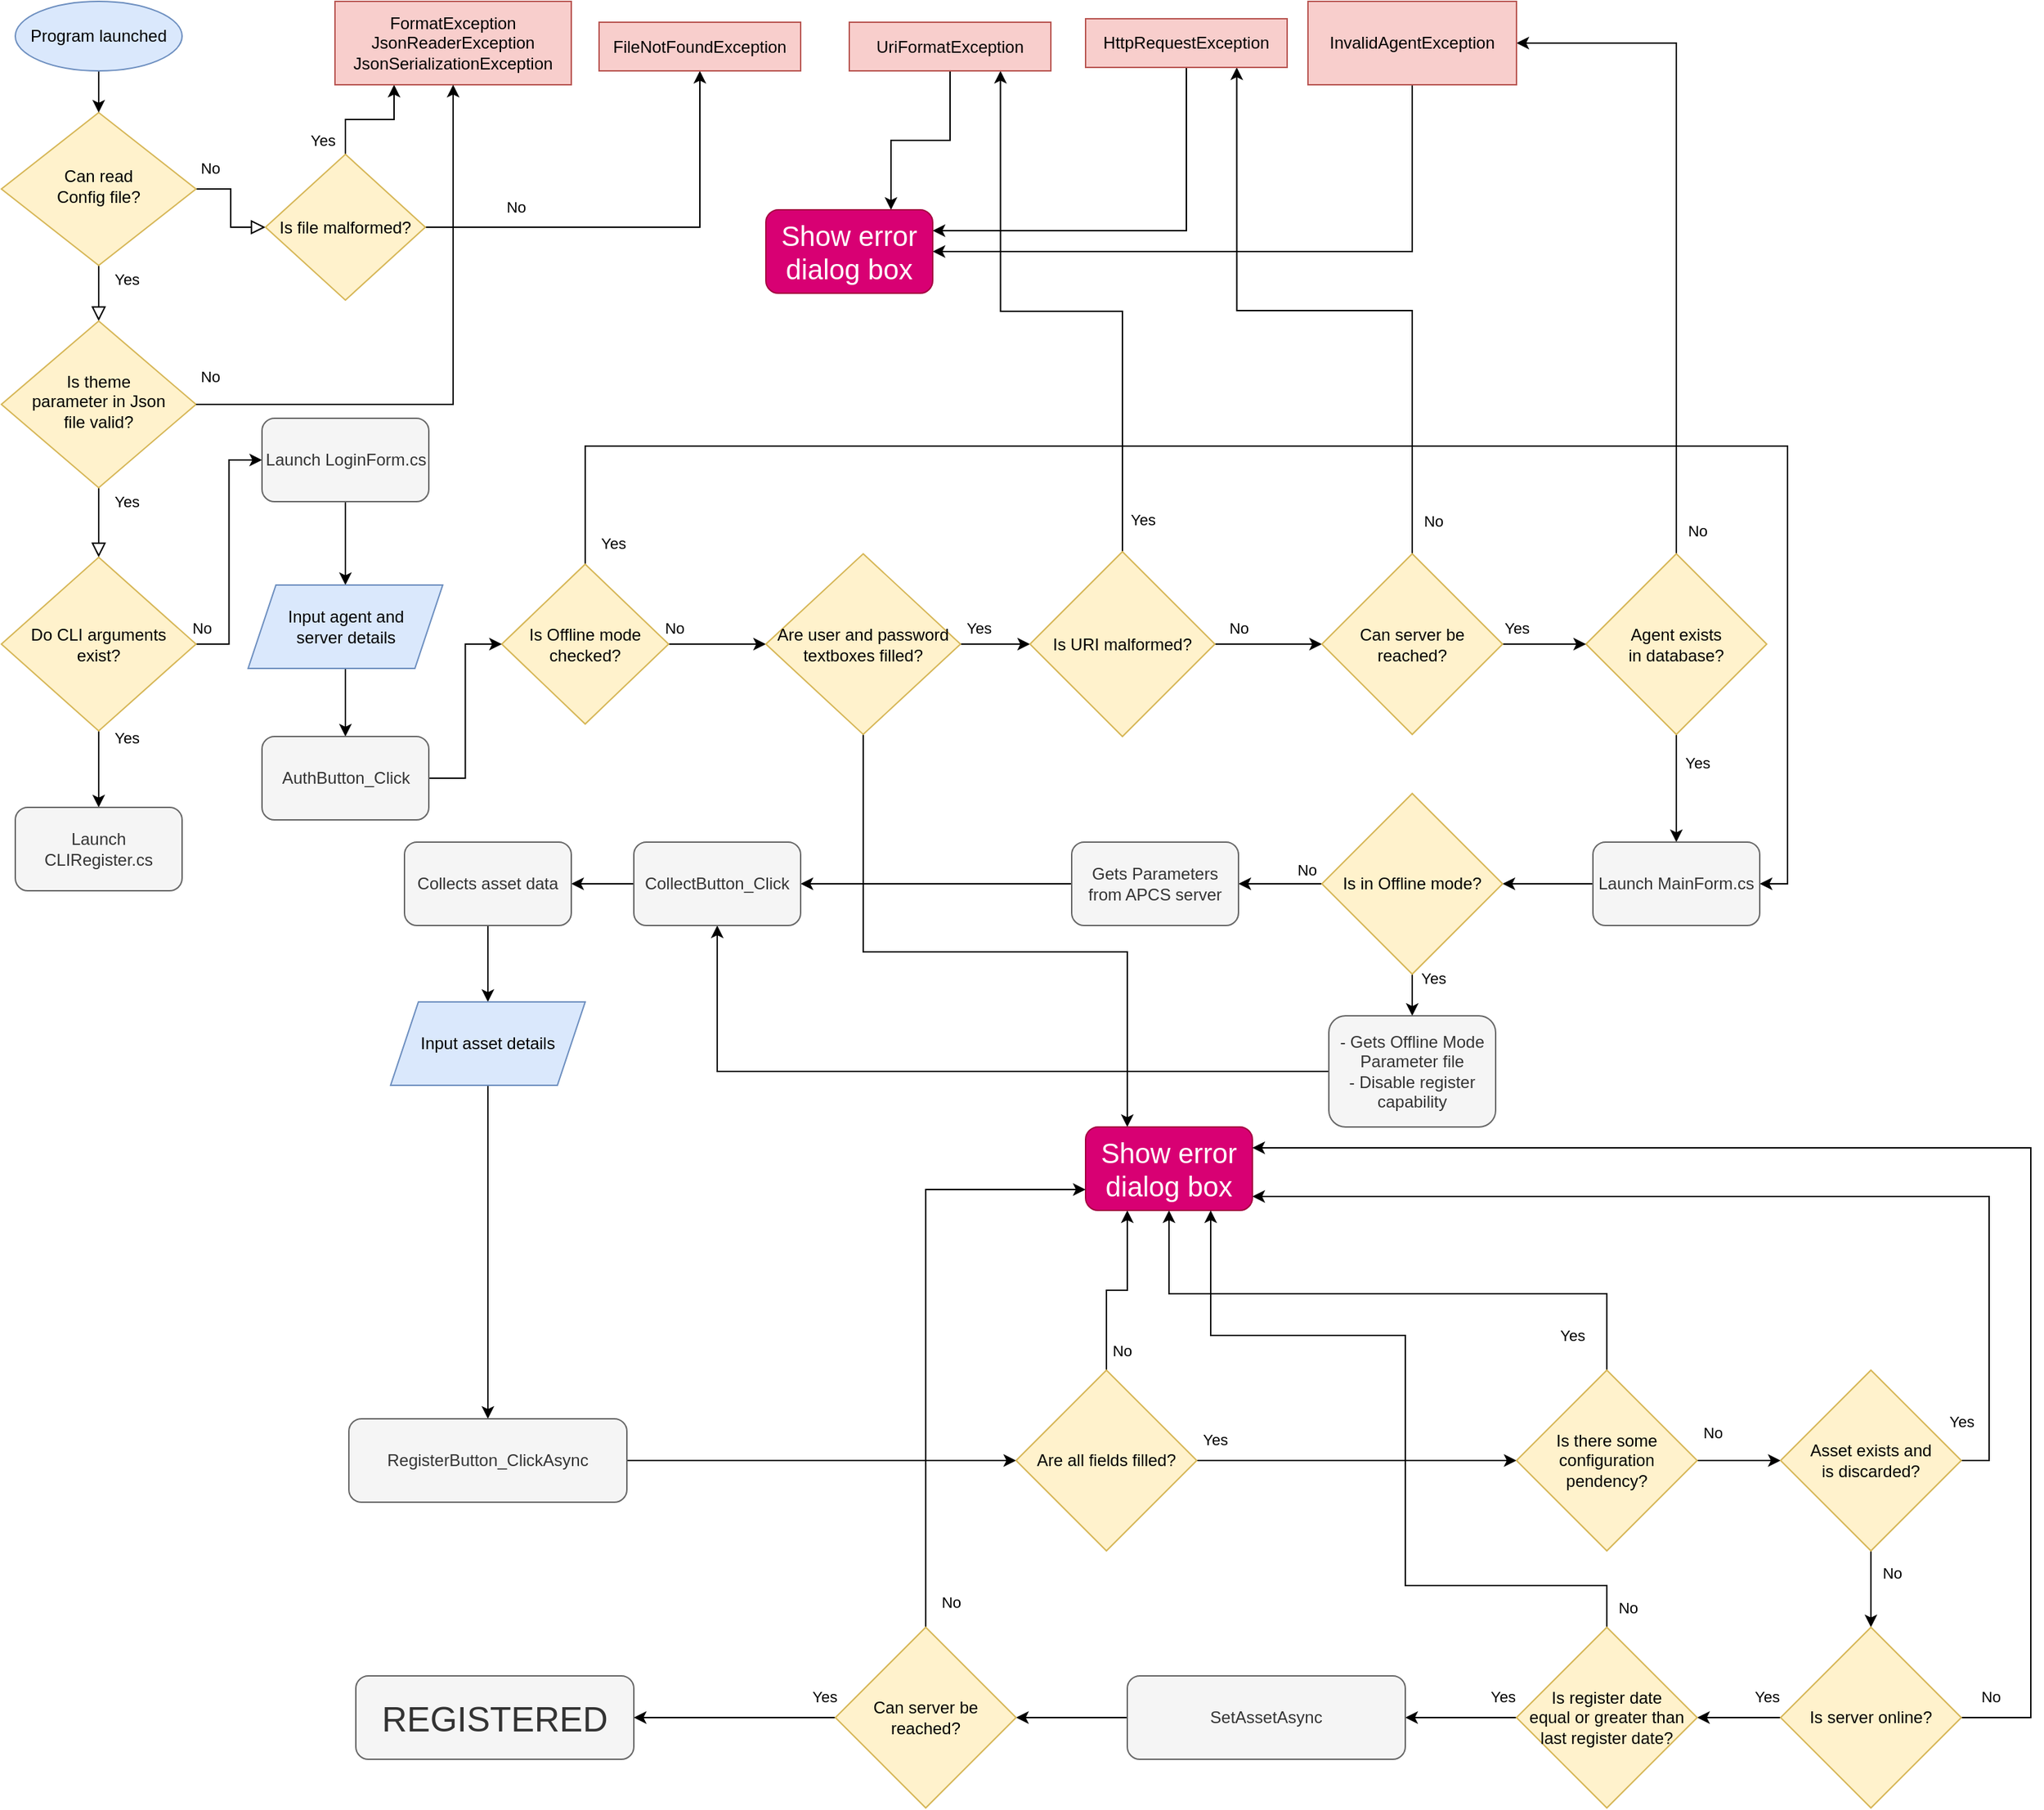 <mxfile version="22.0.8" type="github">
  <diagram id="C5RBs43oDa-KdzZeNtuy" name="Page-1">
    <mxGraphModel dx="1662" dy="931" grid="1" gridSize="10" guides="1" tooltips="1" connect="1" arrows="1" fold="1" page="1" pageScale="1" pageWidth="3300" pageHeight="4681" math="0" shadow="0">
      <root>
        <mxCell id="WIyWlLk6GJQsqaUBKTNV-0" />
        <mxCell id="WIyWlLk6GJQsqaUBKTNV-1" parent="WIyWlLk6GJQsqaUBKTNV-0" />
        <mxCell id="WIyWlLk6GJQsqaUBKTNV-4" value="Yes" style="rounded=0;html=1;jettySize=auto;orthogonalLoop=1;fontSize=11;endArrow=block;endFill=0;endSize=8;strokeWidth=1;shadow=0;labelBackgroundColor=none;edgeStyle=orthogonalEdgeStyle;" parent="WIyWlLk6GJQsqaUBKTNV-1" source="WIyWlLk6GJQsqaUBKTNV-6" target="WIyWlLk6GJQsqaUBKTNV-10" edge="1">
          <mxGeometry x="-0.5" y="20" relative="1" as="geometry">
            <mxPoint as="offset" />
          </mxGeometry>
        </mxCell>
        <mxCell id="WIyWlLk6GJQsqaUBKTNV-5" value="No" style="edgeStyle=orthogonalEdgeStyle;rounded=0;html=1;jettySize=auto;orthogonalLoop=1;fontSize=11;endArrow=block;endFill=0;endSize=8;strokeWidth=1;shadow=0;labelBackgroundColor=none;entryX=0;entryY=0.5;entryDx=0;entryDy=0;" parent="WIyWlLk6GJQsqaUBKTNV-1" source="WIyWlLk6GJQsqaUBKTNV-6" target="MV5Ec6lMB-zT9UXO9T3H-1" edge="1">
          <mxGeometry x="-0.742" y="15" relative="1" as="geometry">
            <mxPoint as="offset" />
            <mxPoint x="310" y="165" as="targetPoint" />
          </mxGeometry>
        </mxCell>
        <mxCell id="WIyWlLk6GJQsqaUBKTNV-6" value="Can read&lt;br&gt;Config file?" style="rhombus;whiteSpace=wrap;html=1;shadow=0;fontFamily=Helvetica;fontSize=12;align=center;strokeWidth=1;spacing=6;spacingTop=-4;fillColor=#fff2cc;strokeColor=#d6b656;" parent="WIyWlLk6GJQsqaUBKTNV-1" vertex="1">
          <mxGeometry x="50" y="90" width="140" height="110" as="geometry" />
        </mxCell>
        <mxCell id="WIyWlLk6GJQsqaUBKTNV-9" value="Yes" style="edgeStyle=orthogonalEdgeStyle;rounded=0;html=1;jettySize=auto;orthogonalLoop=1;fontSize=11;endArrow=block;endFill=0;endSize=8;strokeWidth=1;shadow=0;labelBackgroundColor=none;entryX=0.5;entryY=0;entryDx=0;entryDy=0;" parent="WIyWlLk6GJQsqaUBKTNV-1" source="WIyWlLk6GJQsqaUBKTNV-10" target="BBrvKpnnRB6dyi7Tlnk0-0" edge="1">
          <mxGeometry x="-0.6" y="20" relative="1" as="geometry">
            <mxPoint as="offset" />
            <mxPoint x="120" y="490" as="targetPoint" />
          </mxGeometry>
        </mxCell>
        <mxCell id="WIyWlLk6GJQsqaUBKTNV-10" value="Is theme &lt;br&gt;parameter in Json&lt;br&gt;file valid?" style="rhombus;whiteSpace=wrap;html=1;shadow=0;fontFamily=Helvetica;fontSize=12;align=center;strokeWidth=1;spacing=6;spacingTop=-4;fillColor=#fff2cc;strokeColor=#d6b656;" parent="WIyWlLk6GJQsqaUBKTNV-1" vertex="1">
          <mxGeometry x="50" y="240" width="140" height="120" as="geometry" />
        </mxCell>
        <mxCell id="MV5Ec6lMB-zT9UXO9T3H-6" value="" style="edgeStyle=orthogonalEdgeStyle;rounded=0;orthogonalLoop=1;jettySize=auto;html=1;" parent="WIyWlLk6GJQsqaUBKTNV-1" source="MV5Ec6lMB-zT9UXO9T3H-1" target="MV5Ec6lMB-zT9UXO9T3H-5" edge="1">
          <mxGeometry relative="1" as="geometry" />
        </mxCell>
        <mxCell id="MV5Ec6lMB-zT9UXO9T3H-7" value="No" style="edgeLabel;html=1;align=center;verticalAlign=middle;resizable=0;points=[];" parent="MV5Ec6lMB-zT9UXO9T3H-6" vertex="1" connectable="0">
          <mxGeometry x="-0.167" relative="1" as="geometry">
            <mxPoint x="-64" y="-15" as="offset" />
          </mxGeometry>
        </mxCell>
        <mxCell id="BBrvKpnnRB6dyi7Tlnk0-15" style="edgeStyle=orthogonalEdgeStyle;rounded=0;orthogonalLoop=1;jettySize=auto;html=1;entryX=0.25;entryY=1;entryDx=0;entryDy=0;" edge="1" parent="WIyWlLk6GJQsqaUBKTNV-1" source="MV5Ec6lMB-zT9UXO9T3H-1" target="MV5Ec6lMB-zT9UXO9T3H-2">
          <mxGeometry relative="1" as="geometry" />
        </mxCell>
        <mxCell id="BBrvKpnnRB6dyi7Tlnk0-16" value="Yes" style="edgeLabel;html=1;align=center;verticalAlign=middle;resizable=0;points=[];" vertex="1" connectable="0" parent="BBrvKpnnRB6dyi7Tlnk0-15">
          <mxGeometry x="-0.027" y="3" relative="1" as="geometry">
            <mxPoint x="-33" y="18" as="offset" />
          </mxGeometry>
        </mxCell>
        <mxCell id="MV5Ec6lMB-zT9UXO9T3H-1" value="Is file malformed?" style="rhombus;whiteSpace=wrap;html=1;fillColor=#fff2cc;strokeColor=#d6b656;" parent="WIyWlLk6GJQsqaUBKTNV-1" vertex="1">
          <mxGeometry x="240" y="120" width="115" height="105" as="geometry" />
        </mxCell>
        <mxCell id="MV5Ec6lMB-zT9UXO9T3H-2" value="FormatException JsonReaderException&lt;br&gt;JsonSerializationException" style="whiteSpace=wrap;html=1;fillColor=#f8cecc;strokeColor=#b85450;" parent="WIyWlLk6GJQsqaUBKTNV-1" vertex="1">
          <mxGeometry x="290" y="10" width="170" height="60" as="geometry" />
        </mxCell>
        <mxCell id="MV5Ec6lMB-zT9UXO9T3H-5" value="FileNotFoundException" style="whiteSpace=wrap;html=1;fillColor=#f8cecc;strokeColor=#b85450;" parent="WIyWlLk6GJQsqaUBKTNV-1" vertex="1">
          <mxGeometry x="480" y="25" width="145" height="35" as="geometry" />
        </mxCell>
        <mxCell id="BBrvKpnnRB6dyi7Tlnk0-3" value="" style="edgeStyle=orthogonalEdgeStyle;rounded=0;orthogonalLoop=1;jettySize=auto;html=1;entryX=0;entryY=0.5;entryDx=0;entryDy=0;" edge="1" parent="WIyWlLk6GJQsqaUBKTNV-1" source="BBrvKpnnRB6dyi7Tlnk0-0" target="BBrvKpnnRB6dyi7Tlnk0-5">
          <mxGeometry relative="1" as="geometry">
            <mxPoint x="334" y="552.5" as="targetPoint" />
          </mxGeometry>
        </mxCell>
        <mxCell id="BBrvKpnnRB6dyi7Tlnk0-4" value="No" style="edgeLabel;html=1;align=center;verticalAlign=middle;resizable=0;points=[];" vertex="1" connectable="0" parent="BBrvKpnnRB6dyi7Tlnk0-3">
          <mxGeometry y="3" relative="1" as="geometry">
            <mxPoint x="-17" y="54" as="offset" />
          </mxGeometry>
        </mxCell>
        <mxCell id="BBrvKpnnRB6dyi7Tlnk0-8" value="" style="edgeStyle=orthogonalEdgeStyle;rounded=0;orthogonalLoop=1;jettySize=auto;html=1;" edge="1" parent="WIyWlLk6GJQsqaUBKTNV-1" source="BBrvKpnnRB6dyi7Tlnk0-0" target="BBrvKpnnRB6dyi7Tlnk0-7">
          <mxGeometry relative="1" as="geometry" />
        </mxCell>
        <mxCell id="BBrvKpnnRB6dyi7Tlnk0-9" value="Yes" style="edgeLabel;html=1;align=center;verticalAlign=middle;resizable=0;points=[];" vertex="1" connectable="0" parent="BBrvKpnnRB6dyi7Tlnk0-8">
          <mxGeometry x="-0.058" y="2" relative="1" as="geometry">
            <mxPoint x="18" y="-21" as="offset" />
          </mxGeometry>
        </mxCell>
        <mxCell id="BBrvKpnnRB6dyi7Tlnk0-0" value="Do CLI arguments&lt;br&gt;exist?" style="rhombus;whiteSpace=wrap;html=1;fillColor=#fff2cc;strokeColor=#d6b656;" vertex="1" parent="WIyWlLk6GJQsqaUBKTNV-1">
          <mxGeometry x="50" y="410" width="140" height="125" as="geometry" />
        </mxCell>
        <mxCell id="BBrvKpnnRB6dyi7Tlnk0-126" style="edgeStyle=orthogonalEdgeStyle;rounded=0;orthogonalLoop=1;jettySize=auto;html=1;exitX=0.5;exitY=1;exitDx=0;exitDy=0;entryX=0.5;entryY=0;entryDx=0;entryDy=0;" edge="1" parent="WIyWlLk6GJQsqaUBKTNV-1" source="BBrvKpnnRB6dyi7Tlnk0-5" target="BBrvKpnnRB6dyi7Tlnk0-115">
          <mxGeometry relative="1" as="geometry" />
        </mxCell>
        <mxCell id="BBrvKpnnRB6dyi7Tlnk0-5" value="Launch LoginForm.cs" style="rounded=1;whiteSpace=wrap;html=1;fillColor=#f5f5f5;fontColor=#333333;strokeColor=#666666;" vertex="1" parent="WIyWlLk6GJQsqaUBKTNV-1">
          <mxGeometry x="237.5" y="310" width="120" height="60" as="geometry" />
        </mxCell>
        <mxCell id="BBrvKpnnRB6dyi7Tlnk0-6" style="edgeStyle=orthogonalEdgeStyle;rounded=0;orthogonalLoop=1;jettySize=auto;html=1;entryX=0.5;entryY=1;entryDx=0;entryDy=0;" edge="1" parent="WIyWlLk6GJQsqaUBKTNV-1" source="WIyWlLk6GJQsqaUBKTNV-10" target="MV5Ec6lMB-zT9UXO9T3H-2">
          <mxGeometry relative="1" as="geometry">
            <mxPoint x="460" y="130" as="targetPoint" />
          </mxGeometry>
        </mxCell>
        <mxCell id="BBrvKpnnRB6dyi7Tlnk0-17" value="No" style="edgeLabel;html=1;align=center;verticalAlign=middle;resizable=0;points=[];rotation=0;" vertex="1" connectable="0" parent="BBrvKpnnRB6dyi7Tlnk0-6">
          <mxGeometry x="-0.489" y="-1" relative="1" as="geometry">
            <mxPoint x="-96" y="-21" as="offset" />
          </mxGeometry>
        </mxCell>
        <mxCell id="BBrvKpnnRB6dyi7Tlnk0-7" value="Launch CLIRegister.cs" style="rounded=1;whiteSpace=wrap;html=1;fillColor=#f5f5f5;fontColor=#333333;strokeColor=#666666;" vertex="1" parent="WIyWlLk6GJQsqaUBKTNV-1">
          <mxGeometry x="60" y="590" width="120" height="60" as="geometry" />
        </mxCell>
        <mxCell id="BBrvKpnnRB6dyi7Tlnk0-24" value="" style="edgeStyle=orthogonalEdgeStyle;rounded=0;orthogonalLoop=1;jettySize=auto;html=1;" edge="1" parent="WIyWlLk6GJQsqaUBKTNV-1" source="BBrvKpnnRB6dyi7Tlnk0-12" target="BBrvKpnnRB6dyi7Tlnk0-23">
          <mxGeometry relative="1" as="geometry" />
        </mxCell>
        <mxCell id="BBrvKpnnRB6dyi7Tlnk0-25" value="No" style="edgeLabel;html=1;align=center;verticalAlign=middle;resizable=0;points=[];" vertex="1" connectable="0" parent="BBrvKpnnRB6dyi7Tlnk0-24">
          <mxGeometry x="-0.1" y="3" relative="1" as="geometry">
            <mxPoint x="-28" y="-9" as="offset" />
          </mxGeometry>
        </mxCell>
        <mxCell id="BBrvKpnnRB6dyi7Tlnk0-113" style="edgeStyle=orthogonalEdgeStyle;rounded=0;orthogonalLoop=1;jettySize=auto;html=1;exitX=0.5;exitY=0;exitDx=0;exitDy=0;entryX=1;entryY=0.5;entryDx=0;entryDy=0;" edge="1" parent="WIyWlLk6GJQsqaUBKTNV-1" source="BBrvKpnnRB6dyi7Tlnk0-12" target="BBrvKpnnRB6dyi7Tlnk0-57">
          <mxGeometry relative="1" as="geometry">
            <Array as="points">
              <mxPoint x="470" y="330" />
              <mxPoint x="1335" y="330" />
              <mxPoint x="1335" y="645" />
            </Array>
          </mxGeometry>
        </mxCell>
        <mxCell id="BBrvKpnnRB6dyi7Tlnk0-114" value="Yes" style="edgeLabel;html=1;align=center;verticalAlign=middle;resizable=0;points=[];" vertex="1" connectable="0" parent="BBrvKpnnRB6dyi7Tlnk0-113">
          <mxGeometry x="-0.937" relative="1" as="geometry">
            <mxPoint x="20" y="25" as="offset" />
          </mxGeometry>
        </mxCell>
        <mxCell id="BBrvKpnnRB6dyi7Tlnk0-12" value="Is Offline mode&lt;br&gt;checked?" style="rhombus;whiteSpace=wrap;html=1;fillColor=#fff2cc;strokeColor=#d6b656;" vertex="1" parent="WIyWlLk6GJQsqaUBKTNV-1">
          <mxGeometry x="410" y="415" width="120" height="115" as="geometry" />
        </mxCell>
        <mxCell id="BBrvKpnnRB6dyi7Tlnk0-31" value="" style="edgeStyle=orthogonalEdgeStyle;rounded=0;orthogonalLoop=1;jettySize=auto;html=1;entryX=0;entryY=0.5;entryDx=0;entryDy=0;" edge="1" parent="WIyWlLk6GJQsqaUBKTNV-1" source="BBrvKpnnRB6dyi7Tlnk0-23" target="BBrvKpnnRB6dyi7Tlnk0-45">
          <mxGeometry relative="1" as="geometry">
            <mxPoint x="810" y="472.5" as="targetPoint" />
          </mxGeometry>
        </mxCell>
        <mxCell id="BBrvKpnnRB6dyi7Tlnk0-55" value="Yes" style="edgeLabel;html=1;align=center;verticalAlign=middle;resizable=0;points=[];" vertex="1" connectable="0" parent="BBrvKpnnRB6dyi7Tlnk0-31">
          <mxGeometry x="-0.48" y="2" relative="1" as="geometry">
            <mxPoint y="-10" as="offset" />
          </mxGeometry>
        </mxCell>
        <mxCell id="BBrvKpnnRB6dyi7Tlnk0-110" style="edgeStyle=orthogonalEdgeStyle;rounded=0;orthogonalLoop=1;jettySize=auto;html=1;exitX=0.5;exitY=1;exitDx=0;exitDy=0;entryX=0.25;entryY=0;entryDx=0;entryDy=0;" edge="1" parent="WIyWlLk6GJQsqaUBKTNV-1" source="BBrvKpnnRB6dyi7Tlnk0-23" target="BBrvKpnnRB6dyi7Tlnk0-100">
          <mxGeometry relative="1" as="geometry">
            <Array as="points">
              <mxPoint x="670" y="694" />
              <mxPoint x="860" y="694" />
            </Array>
          </mxGeometry>
        </mxCell>
        <mxCell id="BBrvKpnnRB6dyi7Tlnk0-23" value="Are user and password&lt;br&gt;textboxes filled?" style="rhombus;whiteSpace=wrap;html=1;fillColor=#fff2cc;strokeColor=#d6b656;" vertex="1" parent="WIyWlLk6GJQsqaUBKTNV-1">
          <mxGeometry x="600" y="407.5" width="140" height="130" as="geometry" />
        </mxCell>
        <mxCell id="BBrvKpnnRB6dyi7Tlnk0-38" style="edgeStyle=orthogonalEdgeStyle;rounded=0;orthogonalLoop=1;jettySize=auto;html=1;entryX=0;entryY=0.5;entryDx=0;entryDy=0;exitX=1;exitY=0.5;exitDx=0;exitDy=0;" edge="1" parent="WIyWlLk6GJQsqaUBKTNV-1" source="BBrvKpnnRB6dyi7Tlnk0-45" target="BBrvKpnnRB6dyi7Tlnk0-37">
          <mxGeometry relative="1" as="geometry">
            <mxPoint x="930" y="472.5" as="sourcePoint" />
          </mxGeometry>
        </mxCell>
        <mxCell id="BBrvKpnnRB6dyi7Tlnk0-54" value="No" style="edgeLabel;html=1;align=center;verticalAlign=middle;resizable=0;points=[];" vertex="1" connectable="0" parent="BBrvKpnnRB6dyi7Tlnk0-38">
          <mxGeometry x="-0.558" y="-1" relative="1" as="geometry">
            <mxPoint y="-13" as="offset" />
          </mxGeometry>
        </mxCell>
        <mxCell id="BBrvKpnnRB6dyi7Tlnk0-47" style="edgeStyle=orthogonalEdgeStyle;rounded=0;orthogonalLoop=1;jettySize=auto;html=1;exitX=0.5;exitY=0;exitDx=0;exitDy=0;entryX=1;entryY=0.5;entryDx=0;entryDy=0;" edge="1" parent="WIyWlLk6GJQsqaUBKTNV-1" source="BBrvKpnnRB6dyi7Tlnk0-32" target="BBrvKpnnRB6dyi7Tlnk0-34">
          <mxGeometry relative="1" as="geometry" />
        </mxCell>
        <mxCell id="BBrvKpnnRB6dyi7Tlnk0-48" value="No" style="edgeLabel;html=1;align=center;verticalAlign=middle;resizable=0;points=[];" vertex="1" connectable="0" parent="BBrvKpnnRB6dyi7Tlnk0-47">
          <mxGeometry x="-0.886" y="-1" relative="1" as="geometry">
            <mxPoint x="14" y="11" as="offset" />
          </mxGeometry>
        </mxCell>
        <mxCell id="BBrvKpnnRB6dyi7Tlnk0-58" value="" style="edgeStyle=orthogonalEdgeStyle;rounded=0;orthogonalLoop=1;jettySize=auto;html=1;" edge="1" parent="WIyWlLk6GJQsqaUBKTNV-1" source="BBrvKpnnRB6dyi7Tlnk0-32" target="BBrvKpnnRB6dyi7Tlnk0-57">
          <mxGeometry relative="1" as="geometry" />
        </mxCell>
        <mxCell id="BBrvKpnnRB6dyi7Tlnk0-75" value="Yes" style="edgeLabel;html=1;align=center;verticalAlign=middle;resizable=0;points=[];" vertex="1" connectable="0" parent="BBrvKpnnRB6dyi7Tlnk0-58">
          <mxGeometry x="-0.472" y="1" relative="1" as="geometry">
            <mxPoint x="14" as="offset" />
          </mxGeometry>
        </mxCell>
        <mxCell id="BBrvKpnnRB6dyi7Tlnk0-32" value="Agent exists&lt;br&gt;in database?" style="rhombus;whiteSpace=wrap;html=1;fillColor=#fff2cc;strokeColor=#d6b656;" vertex="1" parent="WIyWlLk6GJQsqaUBKTNV-1">
          <mxGeometry x="1190" y="407.5" width="130" height="130" as="geometry" />
        </mxCell>
        <mxCell id="BBrvKpnnRB6dyi7Tlnk0-132" style="edgeStyle=orthogonalEdgeStyle;rounded=0;orthogonalLoop=1;jettySize=auto;html=1;entryX=1;entryY=0.5;entryDx=0;entryDy=0;" edge="1" parent="WIyWlLk6GJQsqaUBKTNV-1" source="BBrvKpnnRB6dyi7Tlnk0-34" target="BBrvKpnnRB6dyi7Tlnk0-131">
          <mxGeometry relative="1" as="geometry">
            <Array as="points">
              <mxPoint x="1065" y="190" />
            </Array>
          </mxGeometry>
        </mxCell>
        <mxCell id="BBrvKpnnRB6dyi7Tlnk0-34" value="InvalidAgentException" style="whiteSpace=wrap;html=1;fillColor=#f8cecc;strokeColor=#b85450;" vertex="1" parent="WIyWlLk6GJQsqaUBKTNV-1">
          <mxGeometry x="990" y="10" width="150" height="60" as="geometry" />
        </mxCell>
        <mxCell id="BBrvKpnnRB6dyi7Tlnk0-39" style="edgeStyle=orthogonalEdgeStyle;rounded=0;orthogonalLoop=1;jettySize=auto;html=1;exitX=1;exitY=0.5;exitDx=0;exitDy=0;entryX=0;entryY=0.5;entryDx=0;entryDy=0;" edge="1" parent="WIyWlLk6GJQsqaUBKTNV-1" source="BBrvKpnnRB6dyi7Tlnk0-37" target="BBrvKpnnRB6dyi7Tlnk0-32">
          <mxGeometry relative="1" as="geometry" />
        </mxCell>
        <mxCell id="BBrvKpnnRB6dyi7Tlnk0-40" value="Yes" style="edgeLabel;html=1;align=center;verticalAlign=middle;resizable=0;points=[];" vertex="1" connectable="0" parent="BBrvKpnnRB6dyi7Tlnk0-39">
          <mxGeometry x="-0.06" y="1" relative="1" as="geometry">
            <mxPoint x="-18" y="-11" as="offset" />
          </mxGeometry>
        </mxCell>
        <mxCell id="BBrvKpnnRB6dyi7Tlnk0-49" style="edgeStyle=orthogonalEdgeStyle;rounded=0;orthogonalLoop=1;jettySize=auto;html=1;exitX=0.5;exitY=0;exitDx=0;exitDy=0;entryX=0.75;entryY=1;entryDx=0;entryDy=0;" edge="1" parent="WIyWlLk6GJQsqaUBKTNV-1" source="BBrvKpnnRB6dyi7Tlnk0-37" target="BBrvKpnnRB6dyi7Tlnk0-41">
          <mxGeometry relative="1" as="geometry" />
        </mxCell>
        <mxCell id="BBrvKpnnRB6dyi7Tlnk0-50" value="No" style="edgeLabel;html=1;align=center;verticalAlign=middle;resizable=0;points=[];" vertex="1" connectable="0" parent="BBrvKpnnRB6dyi7Tlnk0-49">
          <mxGeometry x="-0.897" relative="1" as="geometry">
            <mxPoint x="15" y="1" as="offset" />
          </mxGeometry>
        </mxCell>
        <mxCell id="BBrvKpnnRB6dyi7Tlnk0-37" value="Can server be&lt;br&gt;reached?" style="rhombus;whiteSpace=wrap;html=1;fillColor=#fff2cc;strokeColor=#d6b656;" vertex="1" parent="WIyWlLk6GJQsqaUBKTNV-1">
          <mxGeometry x="1000" y="407.5" width="130" height="130" as="geometry" />
        </mxCell>
        <mxCell id="BBrvKpnnRB6dyi7Tlnk0-134" style="edgeStyle=orthogonalEdgeStyle;rounded=0;orthogonalLoop=1;jettySize=auto;html=1;exitX=0.5;exitY=1;exitDx=0;exitDy=0;entryX=1;entryY=0.25;entryDx=0;entryDy=0;" edge="1" parent="WIyWlLk6GJQsqaUBKTNV-1" source="BBrvKpnnRB6dyi7Tlnk0-41" target="BBrvKpnnRB6dyi7Tlnk0-131">
          <mxGeometry relative="1" as="geometry" />
        </mxCell>
        <mxCell id="BBrvKpnnRB6dyi7Tlnk0-41" value="HttpRequestException" style="whiteSpace=wrap;html=1;fillColor=#f8cecc;strokeColor=#b85450;" vertex="1" parent="WIyWlLk6GJQsqaUBKTNV-1">
          <mxGeometry x="830" y="22.5" width="145" height="35" as="geometry" />
        </mxCell>
        <mxCell id="BBrvKpnnRB6dyi7Tlnk0-52" style="edgeStyle=orthogonalEdgeStyle;rounded=0;orthogonalLoop=1;jettySize=auto;html=1;entryX=0.75;entryY=1;entryDx=0;entryDy=0;" edge="1" parent="WIyWlLk6GJQsqaUBKTNV-1" source="BBrvKpnnRB6dyi7Tlnk0-45" target="BBrvKpnnRB6dyi7Tlnk0-51">
          <mxGeometry relative="1" as="geometry" />
        </mxCell>
        <mxCell id="BBrvKpnnRB6dyi7Tlnk0-53" value="Yes" style="edgeLabel;html=1;align=center;verticalAlign=middle;resizable=0;points=[];" vertex="1" connectable="0" parent="BBrvKpnnRB6dyi7Tlnk0-52">
          <mxGeometry x="-0.894" y="1" relative="1" as="geometry">
            <mxPoint x="15" as="offset" />
          </mxGeometry>
        </mxCell>
        <mxCell id="BBrvKpnnRB6dyi7Tlnk0-45" value="Is URI malformed?" style="rhombus;whiteSpace=wrap;html=1;fillColor=#fff2cc;strokeColor=#d6b656;" vertex="1" parent="WIyWlLk6GJQsqaUBKTNV-1">
          <mxGeometry x="790" y="406" width="133" height="133" as="geometry" />
        </mxCell>
        <mxCell id="BBrvKpnnRB6dyi7Tlnk0-133" style="edgeStyle=orthogonalEdgeStyle;rounded=0;orthogonalLoop=1;jettySize=auto;html=1;exitX=0.5;exitY=1;exitDx=0;exitDy=0;entryX=0.75;entryY=0;entryDx=0;entryDy=0;" edge="1" parent="WIyWlLk6GJQsqaUBKTNV-1" source="BBrvKpnnRB6dyi7Tlnk0-51" target="BBrvKpnnRB6dyi7Tlnk0-131">
          <mxGeometry relative="1" as="geometry" />
        </mxCell>
        <mxCell id="BBrvKpnnRB6dyi7Tlnk0-51" value="UriFormatException" style="whiteSpace=wrap;html=1;fillColor=#f8cecc;strokeColor=#b85450;" vertex="1" parent="WIyWlLk6GJQsqaUBKTNV-1">
          <mxGeometry x="660" y="25" width="145" height="35" as="geometry" />
        </mxCell>
        <mxCell id="BBrvKpnnRB6dyi7Tlnk0-60" style="edgeStyle=orthogonalEdgeStyle;rounded=0;orthogonalLoop=1;jettySize=auto;html=1;exitX=0;exitY=0.5;exitDx=0;exitDy=0;" edge="1" parent="WIyWlLk6GJQsqaUBKTNV-1" source="BBrvKpnnRB6dyi7Tlnk0-57" target="BBrvKpnnRB6dyi7Tlnk0-59">
          <mxGeometry relative="1" as="geometry" />
        </mxCell>
        <mxCell id="BBrvKpnnRB6dyi7Tlnk0-57" value="Launch MainForm.cs" style="rounded=1;whiteSpace=wrap;html=1;fillColor=#f5f5f5;strokeColor=#666666;fontColor=#333333;" vertex="1" parent="WIyWlLk6GJQsqaUBKTNV-1">
          <mxGeometry x="1195" y="615" width="120" height="60" as="geometry" />
        </mxCell>
        <mxCell id="BBrvKpnnRB6dyi7Tlnk0-62" value="" style="edgeStyle=orthogonalEdgeStyle;rounded=0;orthogonalLoop=1;jettySize=auto;html=1;" edge="1" parent="WIyWlLk6GJQsqaUBKTNV-1" source="BBrvKpnnRB6dyi7Tlnk0-59" target="BBrvKpnnRB6dyi7Tlnk0-61">
          <mxGeometry relative="1" as="geometry" />
        </mxCell>
        <mxCell id="BBrvKpnnRB6dyi7Tlnk0-63" value="Yes" style="edgeLabel;html=1;align=center;verticalAlign=middle;resizable=0;points=[];" vertex="1" connectable="0" parent="BBrvKpnnRB6dyi7Tlnk0-62">
          <mxGeometry x="-0.617" y="-1" relative="1" as="geometry">
            <mxPoint x="16" y="-7" as="offset" />
          </mxGeometry>
        </mxCell>
        <mxCell id="BBrvKpnnRB6dyi7Tlnk0-65" value="" style="edgeStyle=orthogonalEdgeStyle;rounded=0;orthogonalLoop=1;jettySize=auto;html=1;entryX=1;entryY=0.5;entryDx=0;entryDy=0;" edge="1" parent="WIyWlLk6GJQsqaUBKTNV-1" source="BBrvKpnnRB6dyi7Tlnk0-59" target="BBrvKpnnRB6dyi7Tlnk0-67">
          <mxGeometry relative="1" as="geometry">
            <mxPoint x="920" y="630" as="targetPoint" />
          </mxGeometry>
        </mxCell>
        <mxCell id="BBrvKpnnRB6dyi7Tlnk0-66" value="No" style="edgeLabel;html=1;align=center;verticalAlign=middle;resizable=0;points=[];" vertex="1" connectable="0" parent="BBrvKpnnRB6dyi7Tlnk0-65">
          <mxGeometry x="-0.075" relative="1" as="geometry">
            <mxPoint x="17" y="-10" as="offset" />
          </mxGeometry>
        </mxCell>
        <mxCell id="BBrvKpnnRB6dyi7Tlnk0-59" value="Is in Offline mode?" style="rhombus;whiteSpace=wrap;html=1;fillColor=#fff2cc;strokeColor=#d6b656;" vertex="1" parent="WIyWlLk6GJQsqaUBKTNV-1">
          <mxGeometry x="1000" y="580" width="130" height="130" as="geometry" />
        </mxCell>
        <mxCell id="BBrvKpnnRB6dyi7Tlnk0-78" style="edgeStyle=orthogonalEdgeStyle;rounded=0;orthogonalLoop=1;jettySize=auto;html=1;entryX=0.5;entryY=1;entryDx=0;entryDy=0;" edge="1" parent="WIyWlLk6GJQsqaUBKTNV-1" source="BBrvKpnnRB6dyi7Tlnk0-61" target="BBrvKpnnRB6dyi7Tlnk0-71">
          <mxGeometry relative="1" as="geometry" />
        </mxCell>
        <mxCell id="BBrvKpnnRB6dyi7Tlnk0-61" value="- Gets Offline Mode&lt;br&gt;Parameter file&lt;br&gt;- Disable register capability" style="rounded=1;whiteSpace=wrap;html=1;fillColor=#f5f5f5;strokeColor=#666666;fontColor=#333333;" vertex="1" parent="WIyWlLk6GJQsqaUBKTNV-1">
          <mxGeometry x="1005" y="740" width="120" height="80" as="geometry" />
        </mxCell>
        <mxCell id="BBrvKpnnRB6dyi7Tlnk0-72" value="" style="edgeStyle=orthogonalEdgeStyle;rounded=0;orthogonalLoop=1;jettySize=auto;html=1;" edge="1" parent="WIyWlLk6GJQsqaUBKTNV-1" source="BBrvKpnnRB6dyi7Tlnk0-67" target="BBrvKpnnRB6dyi7Tlnk0-71">
          <mxGeometry relative="1" as="geometry" />
        </mxCell>
        <mxCell id="BBrvKpnnRB6dyi7Tlnk0-67" value="Gets Parameters from APCS server" style="rounded=1;whiteSpace=wrap;html=1;fillColor=#f5f5f5;strokeColor=#666666;fontColor=#333333;" vertex="1" parent="WIyWlLk6GJQsqaUBKTNV-1">
          <mxGeometry x="820" y="615" width="120" height="60" as="geometry" />
        </mxCell>
        <mxCell id="BBrvKpnnRB6dyi7Tlnk0-70" style="edgeStyle=orthogonalEdgeStyle;rounded=0;orthogonalLoop=1;jettySize=auto;html=1;entryX=0.5;entryY=0;entryDx=0;entryDy=0;" edge="1" parent="WIyWlLk6GJQsqaUBKTNV-1" source="BBrvKpnnRB6dyi7Tlnk0-68" target="WIyWlLk6GJQsqaUBKTNV-6">
          <mxGeometry relative="1" as="geometry" />
        </mxCell>
        <mxCell id="BBrvKpnnRB6dyi7Tlnk0-68" value="Program launched" style="ellipse;whiteSpace=wrap;html=1;fillColor=#dae8fc;strokeColor=#6c8ebf;" vertex="1" parent="WIyWlLk6GJQsqaUBKTNV-1">
          <mxGeometry x="60" y="10" width="120" height="50" as="geometry" />
        </mxCell>
        <mxCell id="BBrvKpnnRB6dyi7Tlnk0-74" value="" style="edgeStyle=orthogonalEdgeStyle;rounded=0;orthogonalLoop=1;jettySize=auto;html=1;" edge="1" parent="WIyWlLk6GJQsqaUBKTNV-1" source="BBrvKpnnRB6dyi7Tlnk0-71" target="BBrvKpnnRB6dyi7Tlnk0-73">
          <mxGeometry relative="1" as="geometry" />
        </mxCell>
        <mxCell id="BBrvKpnnRB6dyi7Tlnk0-71" value="CollectButton_Click" style="rounded=1;whiteSpace=wrap;html=1;fillColor=#f5f5f5;strokeColor=#666666;fontColor=#333333;" vertex="1" parent="WIyWlLk6GJQsqaUBKTNV-1">
          <mxGeometry x="505" y="615" width="120" height="60" as="geometry" />
        </mxCell>
        <mxCell id="BBrvKpnnRB6dyi7Tlnk0-77" style="edgeStyle=orthogonalEdgeStyle;rounded=0;orthogonalLoop=1;jettySize=auto;html=1;exitX=0.5;exitY=1;exitDx=0;exitDy=0;entryX=0.5;entryY=0;entryDx=0;entryDy=0;" edge="1" parent="WIyWlLk6GJQsqaUBKTNV-1" source="BBrvKpnnRB6dyi7Tlnk0-73" target="BBrvKpnnRB6dyi7Tlnk0-76">
          <mxGeometry relative="1" as="geometry" />
        </mxCell>
        <mxCell id="BBrvKpnnRB6dyi7Tlnk0-73" value="Collects asset data" style="rounded=1;whiteSpace=wrap;html=1;fillColor=#f5f5f5;strokeColor=#666666;fontColor=#333333;" vertex="1" parent="WIyWlLk6GJQsqaUBKTNV-1">
          <mxGeometry x="340" y="615" width="120" height="60" as="geometry" />
        </mxCell>
        <mxCell id="BBrvKpnnRB6dyi7Tlnk0-80" style="edgeStyle=orthogonalEdgeStyle;rounded=0;orthogonalLoop=1;jettySize=auto;html=1;exitX=0.5;exitY=1;exitDx=0;exitDy=0;entryX=0.5;entryY=0;entryDx=0;entryDy=0;" edge="1" parent="WIyWlLk6GJQsqaUBKTNV-1" source="BBrvKpnnRB6dyi7Tlnk0-76" target="BBrvKpnnRB6dyi7Tlnk0-84">
          <mxGeometry relative="1" as="geometry">
            <mxPoint x="400" y="840" as="targetPoint" />
          </mxGeometry>
        </mxCell>
        <mxCell id="BBrvKpnnRB6dyi7Tlnk0-76" value="Input asset details" style="shape=parallelogram;perimeter=parallelogramPerimeter;whiteSpace=wrap;html=1;fixedSize=1;fillColor=#dae8fc;strokeColor=#6c8ebf;" vertex="1" parent="WIyWlLk6GJQsqaUBKTNV-1">
          <mxGeometry x="330" y="730" width="140" height="60" as="geometry" />
        </mxCell>
        <mxCell id="BBrvKpnnRB6dyi7Tlnk0-88" style="edgeStyle=orthogonalEdgeStyle;rounded=0;orthogonalLoop=1;jettySize=auto;html=1;exitX=1;exitY=0.5;exitDx=0;exitDy=0;entryX=0;entryY=0.5;entryDx=0;entryDy=0;" edge="1" parent="WIyWlLk6GJQsqaUBKTNV-1" source="BBrvKpnnRB6dyi7Tlnk0-84" target="BBrvKpnnRB6dyi7Tlnk0-87">
          <mxGeometry relative="1" as="geometry" />
        </mxCell>
        <mxCell id="BBrvKpnnRB6dyi7Tlnk0-84" value="RegisterButton_ClickAsync" style="rounded=1;whiteSpace=wrap;html=1;fillColor=#f5f5f5;strokeColor=#666666;fontColor=#333333;" vertex="1" parent="WIyWlLk6GJQsqaUBKTNV-1">
          <mxGeometry x="300" y="1030" width="200" height="60" as="geometry" />
        </mxCell>
        <mxCell id="BBrvKpnnRB6dyi7Tlnk0-92" value="" style="edgeStyle=orthogonalEdgeStyle;rounded=0;orthogonalLoop=1;jettySize=auto;html=1;exitX=1;exitY=0.5;exitDx=0;exitDy=0;" edge="1" parent="WIyWlLk6GJQsqaUBKTNV-1" source="BBrvKpnnRB6dyi7Tlnk0-97" target="BBrvKpnnRB6dyi7Tlnk0-91">
          <mxGeometry relative="1" as="geometry" />
        </mxCell>
        <mxCell id="BBrvKpnnRB6dyi7Tlnk0-95" value="No" style="edgeLabel;html=1;align=center;verticalAlign=middle;resizable=0;points=[];" vertex="1" connectable="0" parent="BBrvKpnnRB6dyi7Tlnk0-92">
          <mxGeometry x="-0.125" y="-1" relative="1" as="geometry">
            <mxPoint x="-16" y="-21" as="offset" />
          </mxGeometry>
        </mxCell>
        <mxCell id="BBrvKpnnRB6dyi7Tlnk0-98" value="" style="edgeStyle=orthogonalEdgeStyle;rounded=0;orthogonalLoop=1;jettySize=auto;html=1;" edge="1" parent="WIyWlLk6GJQsqaUBKTNV-1" source="BBrvKpnnRB6dyi7Tlnk0-87" target="BBrvKpnnRB6dyi7Tlnk0-97">
          <mxGeometry relative="1" as="geometry" />
        </mxCell>
        <mxCell id="BBrvKpnnRB6dyi7Tlnk0-104" value="Yes" style="edgeLabel;html=1;align=center;verticalAlign=middle;resizable=0;points=[];" vertex="1" connectable="0" parent="BBrvKpnnRB6dyi7Tlnk0-98">
          <mxGeometry x="-0.551" relative="1" as="geometry">
            <mxPoint x="-39" y="-15" as="offset" />
          </mxGeometry>
        </mxCell>
        <mxCell id="BBrvKpnnRB6dyi7Tlnk0-135" style="edgeStyle=orthogonalEdgeStyle;rounded=0;orthogonalLoop=1;jettySize=auto;html=1;exitX=0.5;exitY=0;exitDx=0;exitDy=0;entryX=0.25;entryY=1;entryDx=0;entryDy=0;" edge="1" parent="WIyWlLk6GJQsqaUBKTNV-1" source="BBrvKpnnRB6dyi7Tlnk0-87" target="BBrvKpnnRB6dyi7Tlnk0-100">
          <mxGeometry relative="1" as="geometry" />
        </mxCell>
        <mxCell id="BBrvKpnnRB6dyi7Tlnk0-136" value="No" style="edgeLabel;html=1;align=center;verticalAlign=middle;resizable=0;points=[];" vertex="1" connectable="0" parent="BBrvKpnnRB6dyi7Tlnk0-135">
          <mxGeometry x="-0.527" relative="1" as="geometry">
            <mxPoint x="11" y="16" as="offset" />
          </mxGeometry>
        </mxCell>
        <mxCell id="BBrvKpnnRB6dyi7Tlnk0-87" value="Are all fields filled?" style="rhombus;whiteSpace=wrap;html=1;fillColor=#fff2cc;strokeColor=#d6b656;" vertex="1" parent="WIyWlLk6GJQsqaUBKTNV-1">
          <mxGeometry x="780" y="995" width="130" height="130" as="geometry" />
        </mxCell>
        <mxCell id="BBrvKpnnRB6dyi7Tlnk0-107" style="edgeStyle=orthogonalEdgeStyle;rounded=0;orthogonalLoop=1;jettySize=auto;html=1;exitX=1;exitY=0.5;exitDx=0;exitDy=0;" edge="1" parent="WIyWlLk6GJQsqaUBKTNV-1" source="BBrvKpnnRB6dyi7Tlnk0-91">
          <mxGeometry relative="1" as="geometry">
            <mxPoint x="950" y="870" as="targetPoint" />
            <Array as="points">
              <mxPoint x="1480" y="1060" />
              <mxPoint x="1480" y="870" />
              <mxPoint x="950" y="870" />
            </Array>
          </mxGeometry>
        </mxCell>
        <mxCell id="BBrvKpnnRB6dyi7Tlnk0-108" value="Yes" style="edgeLabel;html=1;align=center;verticalAlign=middle;resizable=0;points=[];" vertex="1" connectable="0" parent="BBrvKpnnRB6dyi7Tlnk0-107">
          <mxGeometry x="-0.803" relative="1" as="geometry">
            <mxPoint x="-20" y="25" as="offset" />
          </mxGeometry>
        </mxCell>
        <mxCell id="BBrvKpnnRB6dyi7Tlnk0-141" style="edgeStyle=orthogonalEdgeStyle;rounded=0;orthogonalLoop=1;jettySize=auto;html=1;exitX=0.5;exitY=1;exitDx=0;exitDy=0;entryX=0.5;entryY=0;entryDx=0;entryDy=0;" edge="1" parent="WIyWlLk6GJQsqaUBKTNV-1" source="BBrvKpnnRB6dyi7Tlnk0-91" target="BBrvKpnnRB6dyi7Tlnk0-140">
          <mxGeometry relative="1" as="geometry" />
        </mxCell>
        <mxCell id="BBrvKpnnRB6dyi7Tlnk0-142" value="No" style="edgeLabel;html=1;align=center;verticalAlign=middle;resizable=0;points=[];" vertex="1" connectable="0" parent="BBrvKpnnRB6dyi7Tlnk0-141">
          <mxGeometry x="-0.298" y="2" relative="1" as="geometry">
            <mxPoint x="13" y="-4" as="offset" />
          </mxGeometry>
        </mxCell>
        <mxCell id="BBrvKpnnRB6dyi7Tlnk0-91" value="Asset exists and&lt;br&gt;is discarded?" style="rhombus;whiteSpace=wrap;html=1;fillColor=#fff2cc;strokeColor=#d6b656;" vertex="1" parent="WIyWlLk6GJQsqaUBKTNV-1">
          <mxGeometry x="1330" y="995" width="130" height="130" as="geometry" />
        </mxCell>
        <mxCell id="BBrvKpnnRB6dyi7Tlnk0-101" style="edgeStyle=orthogonalEdgeStyle;rounded=0;orthogonalLoop=1;jettySize=auto;html=1;exitX=0.5;exitY=0;exitDx=0;exitDy=0;entryX=0.5;entryY=1;entryDx=0;entryDy=0;" edge="1" parent="WIyWlLk6GJQsqaUBKTNV-1" source="BBrvKpnnRB6dyi7Tlnk0-97" target="BBrvKpnnRB6dyi7Tlnk0-100">
          <mxGeometry relative="1" as="geometry">
            <Array as="points">
              <mxPoint x="1205" y="940" />
              <mxPoint x="890" y="940" />
            </Array>
          </mxGeometry>
        </mxCell>
        <mxCell id="BBrvKpnnRB6dyi7Tlnk0-102" value="Yes" style="edgeLabel;html=1;align=center;verticalAlign=middle;resizable=0;points=[];" vertex="1" connectable="0" parent="BBrvKpnnRB6dyi7Tlnk0-101">
          <mxGeometry x="-0.196" y="-1" relative="1" as="geometry">
            <mxPoint x="93" y="31" as="offset" />
          </mxGeometry>
        </mxCell>
        <mxCell id="BBrvKpnnRB6dyi7Tlnk0-97" value="Is there some configuration&lt;br&gt;pendency?" style="rhombus;whiteSpace=wrap;html=1;fillColor=#fff2cc;strokeColor=#d6b656;" vertex="1" parent="WIyWlLk6GJQsqaUBKTNV-1">
          <mxGeometry x="1140" y="995" width="130" height="130" as="geometry" />
        </mxCell>
        <mxCell id="BBrvKpnnRB6dyi7Tlnk0-100" value="&lt;font style=&quot;font-size: 20px;&quot;&gt;Show error&lt;br&gt;dialog box&lt;/font&gt;" style="rounded=1;whiteSpace=wrap;html=1;fillColor=#d80073;strokeColor=#A50040;fontColor=#ffffff;align=center;" vertex="1" parent="WIyWlLk6GJQsqaUBKTNV-1">
          <mxGeometry x="830" y="820" width="120" height="60" as="geometry" />
        </mxCell>
        <mxCell id="BBrvKpnnRB6dyi7Tlnk0-127" style="edgeStyle=orthogonalEdgeStyle;rounded=0;orthogonalLoop=1;jettySize=auto;html=1;exitX=0.5;exitY=1;exitDx=0;exitDy=0;entryX=0.5;entryY=0;entryDx=0;entryDy=0;" edge="1" parent="WIyWlLk6GJQsqaUBKTNV-1" source="BBrvKpnnRB6dyi7Tlnk0-115" target="BBrvKpnnRB6dyi7Tlnk0-124">
          <mxGeometry relative="1" as="geometry" />
        </mxCell>
        <mxCell id="BBrvKpnnRB6dyi7Tlnk0-115" value="Input agent and&lt;br&gt;server details" style="shape=parallelogram;perimeter=parallelogramPerimeter;whiteSpace=wrap;html=1;fixedSize=1;fillColor=#dae8fc;strokeColor=#6c8ebf;" vertex="1" parent="WIyWlLk6GJQsqaUBKTNV-1">
          <mxGeometry x="227.5" y="430" width="140" height="60" as="geometry" />
        </mxCell>
        <mxCell id="BBrvKpnnRB6dyi7Tlnk0-128" style="edgeStyle=orthogonalEdgeStyle;rounded=0;orthogonalLoop=1;jettySize=auto;html=1;exitX=1;exitY=0.5;exitDx=0;exitDy=0;entryX=0;entryY=0.5;entryDx=0;entryDy=0;" edge="1" parent="WIyWlLk6GJQsqaUBKTNV-1" source="BBrvKpnnRB6dyi7Tlnk0-124" target="BBrvKpnnRB6dyi7Tlnk0-12">
          <mxGeometry relative="1" as="geometry" />
        </mxCell>
        <mxCell id="BBrvKpnnRB6dyi7Tlnk0-124" value="AuthButton_Click" style="rounded=1;whiteSpace=wrap;html=1;fillColor=#f5f5f5;strokeColor=#666666;fontColor=#333333;" vertex="1" parent="WIyWlLk6GJQsqaUBKTNV-1">
          <mxGeometry x="237.5" y="539" width="120" height="60" as="geometry" />
        </mxCell>
        <mxCell id="BBrvKpnnRB6dyi7Tlnk0-131" value="&lt;font style=&quot;font-size: 20px;&quot;&gt;Show error&lt;br&gt;dialog box&lt;/font&gt;" style="rounded=1;whiteSpace=wrap;html=1;fillColor=#d80073;strokeColor=#A50040;fontColor=#ffffff;align=center;" vertex="1" parent="WIyWlLk6GJQsqaUBKTNV-1">
          <mxGeometry x="600" y="160" width="120" height="60" as="geometry" />
        </mxCell>
        <mxCell id="BBrvKpnnRB6dyi7Tlnk0-137" value="&lt;font style=&quot;font-size: 25px;&quot;&gt;REGISTERED&lt;/font&gt;" style="rounded=1;whiteSpace=wrap;html=1;fillColor=#f5f5f5;strokeColor=#666666;fontColor=#333333;" vertex="1" parent="WIyWlLk6GJQsqaUBKTNV-1">
          <mxGeometry x="305" y="1215" width="200" height="60" as="geometry" />
        </mxCell>
        <mxCell id="BBrvKpnnRB6dyi7Tlnk0-144" style="edgeStyle=orthogonalEdgeStyle;rounded=0;orthogonalLoop=1;jettySize=auto;html=1;exitX=1;exitY=0.5;exitDx=0;exitDy=0;entryX=1;entryY=0.25;entryDx=0;entryDy=0;" edge="1" parent="WIyWlLk6GJQsqaUBKTNV-1" source="BBrvKpnnRB6dyi7Tlnk0-140" target="BBrvKpnnRB6dyi7Tlnk0-100">
          <mxGeometry relative="1" as="geometry">
            <Array as="points">
              <mxPoint x="1510" y="1245" />
              <mxPoint x="1510" y="835" />
            </Array>
          </mxGeometry>
        </mxCell>
        <mxCell id="BBrvKpnnRB6dyi7Tlnk0-147" value="No" style="edgeLabel;html=1;align=center;verticalAlign=middle;resizable=0;points=[];" vertex="1" connectable="0" parent="BBrvKpnnRB6dyi7Tlnk0-144">
          <mxGeometry x="-0.967" y="1" relative="1" as="geometry">
            <mxPoint x="4" y="-14" as="offset" />
          </mxGeometry>
        </mxCell>
        <mxCell id="BBrvKpnnRB6dyi7Tlnk0-148" style="edgeStyle=orthogonalEdgeStyle;rounded=0;orthogonalLoop=1;jettySize=auto;html=1;exitX=0;exitY=0.5;exitDx=0;exitDy=0;entryX=1;entryY=0.5;entryDx=0;entryDy=0;" edge="1" parent="WIyWlLk6GJQsqaUBKTNV-1" source="BBrvKpnnRB6dyi7Tlnk0-140" target="BBrvKpnnRB6dyi7Tlnk0-143">
          <mxGeometry relative="1" as="geometry" />
        </mxCell>
        <mxCell id="BBrvKpnnRB6dyi7Tlnk0-149" value="Yes" style="edgeLabel;html=1;align=center;verticalAlign=middle;resizable=0;points=[];" vertex="1" connectable="0" parent="BBrvKpnnRB6dyi7Tlnk0-148">
          <mxGeometry x="-0.522" y="-1" relative="1" as="geometry">
            <mxPoint x="4" y="-14" as="offset" />
          </mxGeometry>
        </mxCell>
        <mxCell id="BBrvKpnnRB6dyi7Tlnk0-140" value="Is server online?" style="rhombus;whiteSpace=wrap;html=1;fillColor=#fff2cc;strokeColor=#d6b656;" vertex="1" parent="WIyWlLk6GJQsqaUBKTNV-1">
          <mxGeometry x="1330" y="1180" width="130" height="130" as="geometry" />
        </mxCell>
        <mxCell id="BBrvKpnnRB6dyi7Tlnk0-150" style="edgeStyle=orthogonalEdgeStyle;rounded=0;orthogonalLoop=1;jettySize=auto;html=1;exitX=0.5;exitY=0;exitDx=0;exitDy=0;entryX=0.75;entryY=1;entryDx=0;entryDy=0;" edge="1" parent="WIyWlLk6GJQsqaUBKTNV-1" source="BBrvKpnnRB6dyi7Tlnk0-143" target="BBrvKpnnRB6dyi7Tlnk0-100">
          <mxGeometry relative="1" as="geometry">
            <Array as="points">
              <mxPoint x="1205" y="1150" />
              <mxPoint x="1060" y="1150" />
              <mxPoint x="1060" y="970" />
              <mxPoint x="920" y="970" />
            </Array>
          </mxGeometry>
        </mxCell>
        <mxCell id="BBrvKpnnRB6dyi7Tlnk0-151" value="No" style="edgeLabel;html=1;align=center;verticalAlign=middle;resizable=0;points=[];" vertex="1" connectable="0" parent="BBrvKpnnRB6dyi7Tlnk0-150">
          <mxGeometry x="-0.95" relative="1" as="geometry">
            <mxPoint x="15" as="offset" />
          </mxGeometry>
        </mxCell>
        <mxCell id="BBrvKpnnRB6dyi7Tlnk0-153" style="edgeStyle=orthogonalEdgeStyle;rounded=0;orthogonalLoop=1;jettySize=auto;html=1;exitX=0;exitY=0.5;exitDx=0;exitDy=0;entryX=1;entryY=0.5;entryDx=0;entryDy=0;" edge="1" parent="WIyWlLk6GJQsqaUBKTNV-1" source="BBrvKpnnRB6dyi7Tlnk0-143" target="BBrvKpnnRB6dyi7Tlnk0-152">
          <mxGeometry relative="1" as="geometry" />
        </mxCell>
        <mxCell id="BBrvKpnnRB6dyi7Tlnk0-154" value="Yes" style="edgeLabel;html=1;align=center;verticalAlign=middle;resizable=0;points=[];" vertex="1" connectable="0" parent="BBrvKpnnRB6dyi7Tlnk0-153">
          <mxGeometry x="-0.479" y="-3" relative="1" as="geometry">
            <mxPoint x="11" y="-12" as="offset" />
          </mxGeometry>
        </mxCell>
        <mxCell id="BBrvKpnnRB6dyi7Tlnk0-143" value="Is register date&lt;br&gt;equal or greater&amp;nbsp;than&lt;br&gt;last register date?" style="rhombus;whiteSpace=wrap;html=1;fillColor=#fff2cc;strokeColor=#d6b656;" vertex="1" parent="WIyWlLk6GJQsqaUBKTNV-1">
          <mxGeometry x="1140" y="1180" width="130" height="130" as="geometry" />
        </mxCell>
        <mxCell id="BBrvKpnnRB6dyi7Tlnk0-156" style="edgeStyle=orthogonalEdgeStyle;rounded=0;orthogonalLoop=1;jettySize=auto;html=1;exitX=0;exitY=0.5;exitDx=0;exitDy=0;entryX=1;entryY=0.5;entryDx=0;entryDy=0;" edge="1" parent="WIyWlLk6GJQsqaUBKTNV-1" source="BBrvKpnnRB6dyi7Tlnk0-152" target="BBrvKpnnRB6dyi7Tlnk0-155">
          <mxGeometry relative="1" as="geometry" />
        </mxCell>
        <mxCell id="BBrvKpnnRB6dyi7Tlnk0-152" value="SetAssetAsync" style="rounded=1;whiteSpace=wrap;html=1;fillColor=#f5f5f5;strokeColor=#666666;fontColor=#333333;" vertex="1" parent="WIyWlLk6GJQsqaUBKTNV-1">
          <mxGeometry x="860" y="1215" width="200" height="60" as="geometry" />
        </mxCell>
        <mxCell id="BBrvKpnnRB6dyi7Tlnk0-157" style="edgeStyle=orthogonalEdgeStyle;rounded=0;orthogonalLoop=1;jettySize=auto;html=1;exitX=0.5;exitY=0;exitDx=0;exitDy=0;entryX=0;entryY=0.75;entryDx=0;entryDy=0;" edge="1" parent="WIyWlLk6GJQsqaUBKTNV-1" source="BBrvKpnnRB6dyi7Tlnk0-155" target="BBrvKpnnRB6dyi7Tlnk0-100">
          <mxGeometry relative="1" as="geometry" />
        </mxCell>
        <mxCell id="BBrvKpnnRB6dyi7Tlnk0-158" value="No" style="edgeLabel;html=1;align=center;verticalAlign=middle;resizable=0;points=[];" vertex="1" connectable="0" parent="BBrvKpnnRB6dyi7Tlnk0-157">
          <mxGeometry x="-0.916" y="3" relative="1" as="geometry">
            <mxPoint x="21" as="offset" />
          </mxGeometry>
        </mxCell>
        <mxCell id="BBrvKpnnRB6dyi7Tlnk0-159" style="edgeStyle=orthogonalEdgeStyle;rounded=0;orthogonalLoop=1;jettySize=auto;html=1;exitX=0;exitY=0.5;exitDx=0;exitDy=0;entryX=1;entryY=0.5;entryDx=0;entryDy=0;" edge="1" parent="WIyWlLk6GJQsqaUBKTNV-1" source="BBrvKpnnRB6dyi7Tlnk0-155" target="BBrvKpnnRB6dyi7Tlnk0-137">
          <mxGeometry relative="1" as="geometry" />
        </mxCell>
        <mxCell id="BBrvKpnnRB6dyi7Tlnk0-160" value="Yes" style="edgeLabel;html=1;align=center;verticalAlign=middle;resizable=0;points=[];" vertex="1" connectable="0" parent="BBrvKpnnRB6dyi7Tlnk0-159">
          <mxGeometry x="-0.747" y="-1" relative="1" as="geometry">
            <mxPoint x="10" y="-14" as="offset" />
          </mxGeometry>
        </mxCell>
        <mxCell id="BBrvKpnnRB6dyi7Tlnk0-155" value="Can server be&lt;br&gt;reached?" style="rhombus;whiteSpace=wrap;html=1;fillColor=#fff2cc;strokeColor=#d6b656;" vertex="1" parent="WIyWlLk6GJQsqaUBKTNV-1">
          <mxGeometry x="650" y="1180" width="130" height="130" as="geometry" />
        </mxCell>
      </root>
    </mxGraphModel>
  </diagram>
</mxfile>
